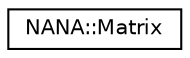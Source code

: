 digraph "类继承关系图"
{
 // LATEX_PDF_SIZE
  edge [fontname="Helvetica",fontsize="10",labelfontname="Helvetica",labelfontsize="10"];
  node [fontname="Helvetica",fontsize="10",shape=record];
  rankdir="LR";
  Node0 [label="NANA::Matrix",height=0.2,width=0.4,color="black", fillcolor="white", style="filled",URL="$class_n_a_n_a_1_1_matrix.html",tooltip="简单矩阵类"];
}
